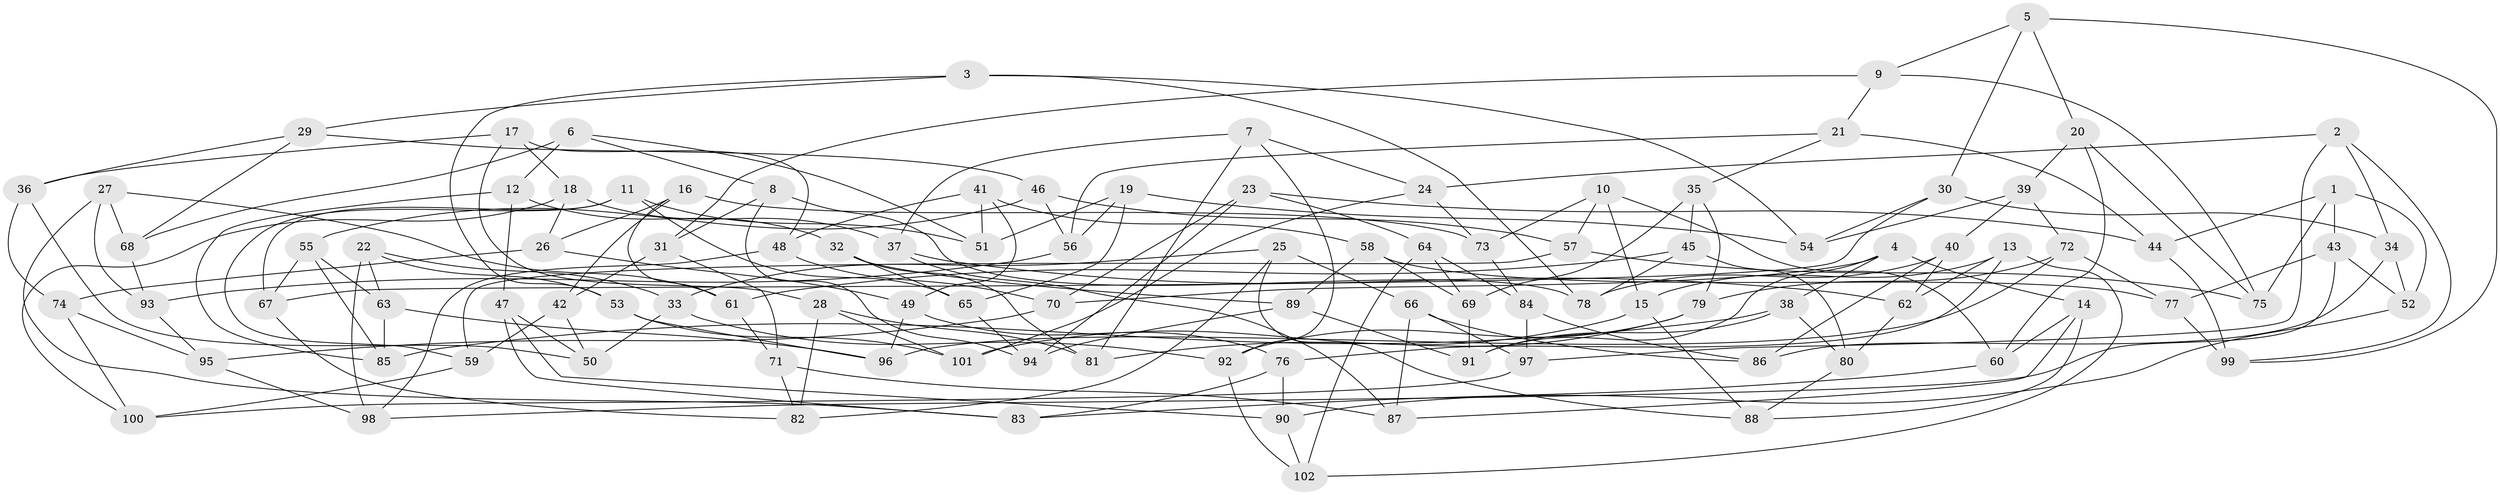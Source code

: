 // coarse degree distribution, {7: 0.08196721311475409, 4: 0.45901639344262296, 9: 0.01639344262295082, 5: 0.03278688524590164, 12: 0.01639344262295082, 6: 0.3114754098360656, 8: 0.01639344262295082, 3: 0.06557377049180328}
// Generated by graph-tools (version 1.1) at 2025/20/03/04/25 18:20:49]
// undirected, 102 vertices, 204 edges
graph export_dot {
graph [start="1"]
  node [color=gray90,style=filled];
  1;
  2;
  3;
  4;
  5;
  6;
  7;
  8;
  9;
  10;
  11;
  12;
  13;
  14;
  15;
  16;
  17;
  18;
  19;
  20;
  21;
  22;
  23;
  24;
  25;
  26;
  27;
  28;
  29;
  30;
  31;
  32;
  33;
  34;
  35;
  36;
  37;
  38;
  39;
  40;
  41;
  42;
  43;
  44;
  45;
  46;
  47;
  48;
  49;
  50;
  51;
  52;
  53;
  54;
  55;
  56;
  57;
  58;
  59;
  60;
  61;
  62;
  63;
  64;
  65;
  66;
  67;
  68;
  69;
  70;
  71;
  72;
  73;
  74;
  75;
  76;
  77;
  78;
  79;
  80;
  81;
  82;
  83;
  84;
  85;
  86;
  87;
  88;
  89;
  90;
  91;
  92;
  93;
  94;
  95;
  96;
  97;
  98;
  99;
  100;
  101;
  102;
  1 -- 75;
  1 -- 43;
  1 -- 52;
  1 -- 44;
  2 -- 34;
  2 -- 97;
  2 -- 24;
  2 -- 99;
  3 -- 54;
  3 -- 53;
  3 -- 29;
  3 -- 78;
  4 -- 14;
  4 -- 70;
  4 -- 91;
  4 -- 38;
  5 -- 9;
  5 -- 99;
  5 -- 20;
  5 -- 30;
  6 -- 8;
  6 -- 51;
  6 -- 12;
  6 -- 68;
  7 -- 37;
  7 -- 24;
  7 -- 92;
  7 -- 81;
  8 -- 94;
  8 -- 31;
  8 -- 78;
  9 -- 21;
  9 -- 75;
  9 -- 31;
  10 -- 57;
  10 -- 60;
  10 -- 15;
  10 -- 73;
  11 -- 67;
  11 -- 65;
  11 -- 51;
  11 -- 59;
  12 -- 47;
  12 -- 85;
  12 -- 32;
  13 -- 76;
  13 -- 102;
  13 -- 62;
  13 -- 15;
  14 -- 87;
  14 -- 60;
  14 -- 88;
  15 -- 88;
  15 -- 101;
  16 -- 61;
  16 -- 73;
  16 -- 26;
  16 -- 42;
  17 -- 28;
  17 -- 18;
  17 -- 48;
  17 -- 36;
  18 -- 100;
  18 -- 26;
  18 -- 37;
  19 -- 51;
  19 -- 54;
  19 -- 65;
  19 -- 56;
  20 -- 39;
  20 -- 75;
  20 -- 60;
  21 -- 56;
  21 -- 44;
  21 -- 35;
  22 -- 33;
  22 -- 98;
  22 -- 53;
  22 -- 63;
  23 -- 44;
  23 -- 70;
  23 -- 94;
  23 -- 64;
  24 -- 101;
  24 -- 73;
  25 -- 66;
  25 -- 33;
  25 -- 82;
  25 -- 88;
  26 -- 74;
  26 -- 49;
  27 -- 83;
  27 -- 61;
  27 -- 68;
  27 -- 93;
  28 -- 81;
  28 -- 82;
  28 -- 101;
  29 -- 68;
  29 -- 36;
  29 -- 46;
  30 -- 54;
  30 -- 67;
  30 -- 34;
  31 -- 71;
  31 -- 42;
  32 -- 65;
  32 -- 89;
  32 -- 81;
  33 -- 50;
  33 -- 92;
  34 -- 52;
  34 -- 86;
  35 -- 45;
  35 -- 69;
  35 -- 79;
  36 -- 74;
  36 -- 50;
  37 -- 62;
  37 -- 87;
  38 -- 80;
  38 -- 85;
  38 -- 91;
  39 -- 54;
  39 -- 72;
  39 -- 40;
  40 -- 78;
  40 -- 62;
  40 -- 86;
  41 -- 51;
  41 -- 49;
  41 -- 58;
  41 -- 48;
  42 -- 50;
  42 -- 59;
  43 -- 52;
  43 -- 77;
  43 -- 98;
  44 -- 99;
  45 -- 78;
  45 -- 61;
  45 -- 80;
  46 -- 55;
  46 -- 56;
  46 -- 57;
  47 -- 83;
  47 -- 50;
  47 -- 90;
  48 -- 98;
  48 -- 70;
  49 -- 76;
  49 -- 96;
  52 -- 90;
  53 -- 96;
  53 -- 101;
  55 -- 63;
  55 -- 85;
  55 -- 67;
  56 -- 93;
  57 -- 59;
  57 -- 75;
  58 -- 77;
  58 -- 69;
  58 -- 89;
  59 -- 100;
  60 -- 83;
  61 -- 71;
  62 -- 80;
  63 -- 96;
  63 -- 85;
  64 -- 69;
  64 -- 84;
  64 -- 102;
  65 -- 94;
  66 -- 87;
  66 -- 86;
  66 -- 97;
  67 -- 82;
  68 -- 93;
  69 -- 91;
  70 -- 95;
  71 -- 87;
  71 -- 82;
  72 -- 77;
  72 -- 96;
  72 -- 79;
  73 -- 84;
  74 -- 95;
  74 -- 100;
  76 -- 83;
  76 -- 90;
  77 -- 99;
  79 -- 92;
  79 -- 81;
  80 -- 88;
  84 -- 97;
  84 -- 86;
  89 -- 91;
  89 -- 94;
  90 -- 102;
  92 -- 102;
  93 -- 95;
  95 -- 98;
  97 -- 100;
}
